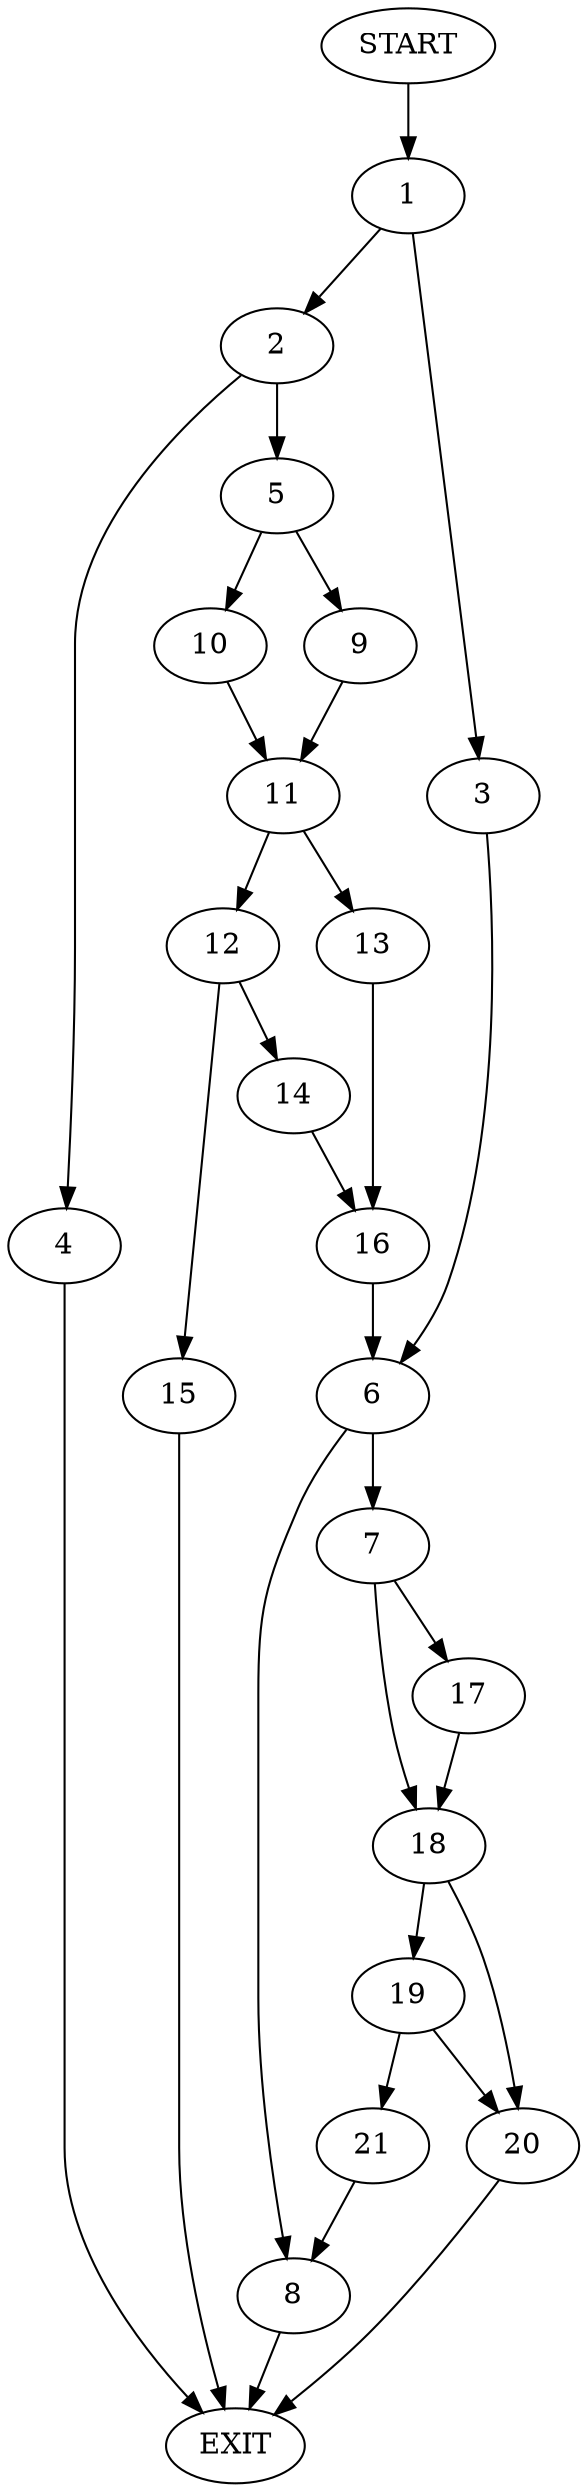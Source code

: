 digraph {
0 [label="START"]
22 [label="EXIT"]
0 -> 1
1 -> 2
1 -> 3
2 -> 4
2 -> 5
3 -> 6
6 -> 7
6 -> 8
5 -> 9
5 -> 10
4 -> 22
10 -> 11
9 -> 11
11 -> 12
11 -> 13
12 -> 14
12 -> 15
13 -> 16
16 -> 6
14 -> 16
15 -> 22
7 -> 17
7 -> 18
8 -> 22
17 -> 18
18 -> 19
18 -> 20
20 -> 22
19 -> 20
19 -> 21
21 -> 8
}
